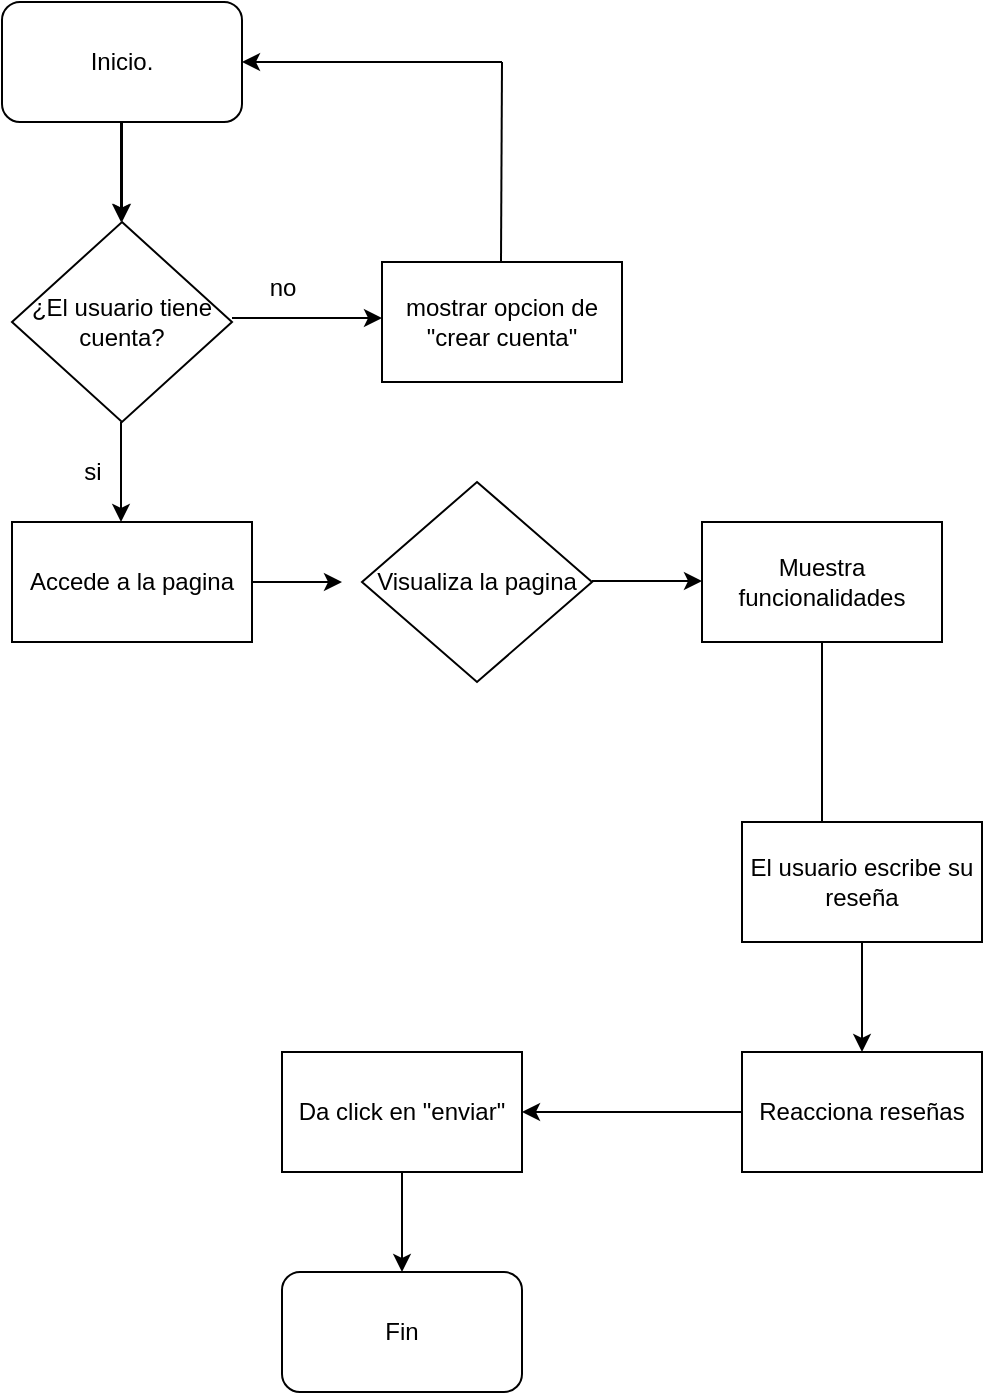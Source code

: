 <mxfile version="28.0.4">
  <diagram name="Página-1" id="h_9UbLevuuxWxzYkLSYp">
    <mxGraphModel grid="1" page="1" gridSize="10" guides="1" tooltips="1" connect="1" arrows="1" fold="1" pageScale="1" pageWidth="827" pageHeight="1169" math="0" shadow="0">
      <root>
        <mxCell id="0" />
        <mxCell id="1" parent="0" />
        <mxCell id="MHq64zF7s6djcGIqxU7S-1" value="" style="edgeStyle=orthogonalEdgeStyle;rounded=0;orthogonalLoop=1;jettySize=auto;html=1;" edge="1" parent="1" source="QSuyh3jBGZGLK38kHfj8-1" target="hbVHTudwj98QvipeY3ES-2">
          <mxGeometry relative="1" as="geometry" />
        </mxCell>
        <mxCell id="QSuyh3jBGZGLK38kHfj8-1" value="Inicio." style="rounded=1;whiteSpace=wrap;html=1;" vertex="1" parent="1">
          <mxGeometry x="90" y="30" width="120" height="60" as="geometry" />
        </mxCell>
        <mxCell id="QSuyh3jBGZGLK38kHfj8-2" value="" style="endArrow=classic;html=1;rounded=0;" edge="1" parent="1">
          <mxGeometry width="50" height="50" relative="1" as="geometry">
            <mxPoint x="149.5" y="90" as="sourcePoint" />
            <mxPoint x="149.5" y="140" as="targetPoint" />
          </mxGeometry>
        </mxCell>
        <mxCell id="QSuyh3jBGZGLK38kHfj8-3" value="Visualiza la pagina" style="rhombus;whiteSpace=wrap;html=1;" vertex="1" parent="1">
          <mxGeometry x="270" y="270" width="115" height="100" as="geometry" />
        </mxCell>
        <mxCell id="QSuyh3jBGZGLK38kHfj8-4" value="" style="endArrow=classic;html=1;rounded=0;" edge="1" parent="1">
          <mxGeometry width="50" height="50" relative="1" as="geometry">
            <mxPoint x="385" y="319.5" as="sourcePoint" />
            <mxPoint x="440" y="319.5" as="targetPoint" />
          </mxGeometry>
        </mxCell>
        <mxCell id="QSuyh3jBGZGLK38kHfj8-12" value="" style="endArrow=classic;html=1;rounded=0;" edge="1" parent="1">
          <mxGeometry width="50" height="50" relative="1" as="geometry">
            <mxPoint x="205" y="188" as="sourcePoint" />
            <mxPoint x="280" y="188" as="targetPoint" />
          </mxGeometry>
        </mxCell>
        <mxCell id="QSuyh3jBGZGLK38kHfj8-16" value="" style="endArrow=classic;html=1;rounded=0;exitX=0;exitY=0.5;exitDx=0;exitDy=0;entryX=1;entryY=0.5;entryDx=0;entryDy=0;" edge="1" parent="1" source="MHq64zF7s6djcGIqxU7S-8" target="QSuyh3jBGZGLK38kHfj8-22">
          <mxGeometry width="50" height="50" relative="1" as="geometry">
            <mxPoint x="400" y="565" as="sourcePoint" />
            <mxPoint x="400" y="615" as="targetPoint" />
          </mxGeometry>
        </mxCell>
        <mxCell id="QSuyh3jBGZGLK38kHfj8-18" value="" style="endArrow=classic;html=1;rounded=0;exitX=0.5;exitY=1;exitDx=0;exitDy=0;" edge="1" parent="1" source="QSuyh3jBGZGLK38kHfj8-20">
          <mxGeometry width="50" height="50" relative="1" as="geometry">
            <mxPoint x="590" y="310" as="sourcePoint" />
            <mxPoint x="500" y="450" as="targetPoint" />
          </mxGeometry>
        </mxCell>
        <mxCell id="QSuyh3jBGZGLK38kHfj8-20" value="Muestra funcionalidades" style="rounded=0;whiteSpace=wrap;html=1;" vertex="1" parent="1">
          <mxGeometry x="440" y="290" width="120" height="60" as="geometry" />
        </mxCell>
        <mxCell id="QSuyh3jBGZGLK38kHfj8-21" value="El usuario escribe su reseña" style="rounded=0;whiteSpace=wrap;html=1;" vertex="1" parent="1">
          <mxGeometry x="460" y="440" width="120" height="60" as="geometry" />
        </mxCell>
        <mxCell id="QSuyh3jBGZGLK38kHfj8-22" value="Da click en &quot;enviar&quot;" style="rounded=0;whiteSpace=wrap;html=1;" vertex="1" parent="1">
          <mxGeometry x="230" y="555" width="120" height="60" as="geometry" />
        </mxCell>
        <mxCell id="QSuyh3jBGZGLK38kHfj8-23" value="" style="endArrow=classic;html=1;rounded=0;" edge="1" parent="1">
          <mxGeometry width="50" height="50" relative="1" as="geometry">
            <mxPoint x="290" y="615" as="sourcePoint" />
            <mxPoint x="290" y="665" as="targetPoint" />
          </mxGeometry>
        </mxCell>
        <mxCell id="QSuyh3jBGZGLK38kHfj8-24" value="Fin" style="rounded=1;whiteSpace=wrap;html=1;" vertex="1" parent="1">
          <mxGeometry x="230" y="665" width="120" height="60" as="geometry" />
        </mxCell>
        <mxCell id="hbVHTudwj98QvipeY3ES-2" value="¿El usuario tiene cuenta?" style="rhombus;whiteSpace=wrap;html=1;" vertex="1" parent="1">
          <mxGeometry x="95" y="140" width="110" height="100" as="geometry" />
        </mxCell>
        <mxCell id="hbVHTudwj98QvipeY3ES-3" value="mostrar opcion de &quot;crear cuenta&quot;" style="rounded=0;whiteSpace=wrap;html=1;" vertex="1" parent="1">
          <mxGeometry x="280" y="160" width="120" height="60" as="geometry" />
        </mxCell>
        <mxCell id="hbVHTudwj98QvipeY3ES-4" value="no" style="text;html=1;align=center;verticalAlign=middle;resizable=0;points=[];autosize=1;strokeColor=none;fillColor=none;" vertex="1" parent="1">
          <mxGeometry x="210" y="158" width="40" height="30" as="geometry" />
        </mxCell>
        <mxCell id="hbVHTudwj98QvipeY3ES-5" value="" style="endArrow=classic;html=1;rounded=0;" edge="1" parent="1">
          <mxGeometry width="50" height="50" relative="1" as="geometry">
            <mxPoint x="149.5" y="240" as="sourcePoint" />
            <mxPoint x="149.5" y="290" as="targetPoint" />
          </mxGeometry>
        </mxCell>
        <mxCell id="hbVHTudwj98QvipeY3ES-6" value="Accede a la pagina" style="rounded=0;whiteSpace=wrap;html=1;" vertex="1" parent="1">
          <mxGeometry x="95" y="290" width="120" height="60" as="geometry" />
        </mxCell>
        <mxCell id="hbVHTudwj98QvipeY3ES-7" value="si" style="text;html=1;align=center;verticalAlign=middle;resizable=0;points=[];autosize=1;strokeColor=none;fillColor=none;" vertex="1" parent="1">
          <mxGeometry x="120" y="250" width="30" height="30" as="geometry" />
        </mxCell>
        <mxCell id="hbVHTudwj98QvipeY3ES-8" value="" style="endArrow=classic;html=1;rounded=0;exitX=1;exitY=0.5;exitDx=0;exitDy=0;" edge="1" parent="1" source="hbVHTudwj98QvipeY3ES-6">
          <mxGeometry width="50" height="50" relative="1" as="geometry">
            <mxPoint x="240" y="310" as="sourcePoint" />
            <mxPoint x="260" y="320" as="targetPoint" />
          </mxGeometry>
        </mxCell>
        <mxCell id="MHq64zF7s6djcGIqxU7S-4" value="" style="endArrow=classic;html=1;rounded=0;entryX=1;entryY=0.5;entryDx=0;entryDy=0;" edge="1" parent="1" target="QSuyh3jBGZGLK38kHfj8-1">
          <mxGeometry width="50" height="50" relative="1" as="geometry">
            <mxPoint x="340" y="60" as="sourcePoint" />
            <mxPoint x="310" y="85" as="targetPoint" />
          </mxGeometry>
        </mxCell>
        <mxCell id="MHq64zF7s6djcGIqxU7S-5" value="" style="endArrow=none;html=1;rounded=0;endFill=0;" edge="1" parent="1">
          <mxGeometry width="50" height="50" relative="1" as="geometry">
            <mxPoint x="340" y="60" as="sourcePoint" />
            <mxPoint x="339.5" y="160" as="targetPoint" />
          </mxGeometry>
        </mxCell>
        <mxCell id="MHq64zF7s6djcGIqxU7S-8" value="Reacciona reseñas" style="rounded=0;whiteSpace=wrap;html=1;" vertex="1" parent="1">
          <mxGeometry x="460" y="555" width="120" height="60" as="geometry" />
        </mxCell>
        <mxCell id="MHq64zF7s6djcGIqxU7S-10" value="" style="endArrow=classic;html=1;rounded=0;entryX=0.5;entryY=0;entryDx=0;entryDy=0;exitX=0.5;exitY=1;exitDx=0;exitDy=0;" edge="1" parent="1" source="QSuyh3jBGZGLK38kHfj8-21" target="MHq64zF7s6djcGIqxU7S-8">
          <mxGeometry width="50" height="50" relative="1" as="geometry">
            <mxPoint x="377" y="460" as="sourcePoint" />
            <mxPoint x="427" y="410" as="targetPoint" />
          </mxGeometry>
        </mxCell>
      </root>
    </mxGraphModel>
  </diagram>
</mxfile>
